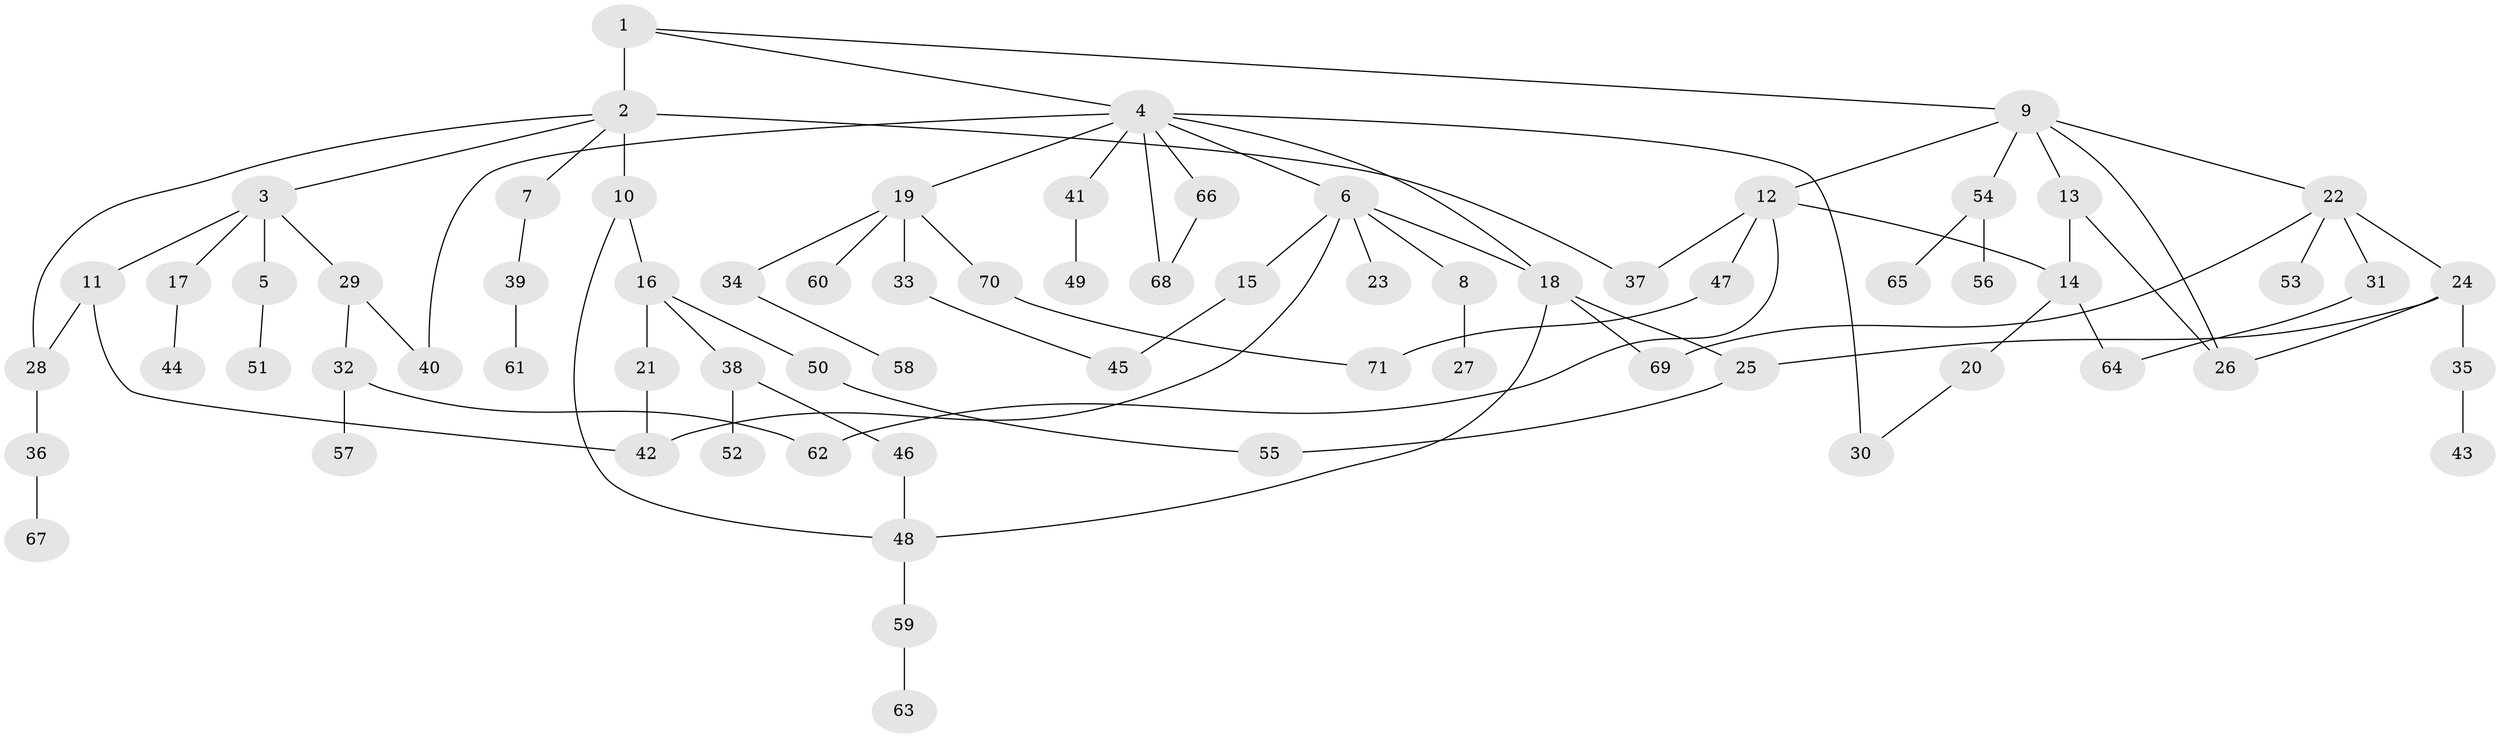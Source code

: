 // original degree distribution, {6: 0.04964539007092199, 5: 0.0425531914893617, 8: 0.0070921985815602835, 2: 0.3333333333333333, 3: 0.15602836879432624, 4: 0.05673758865248227, 1: 0.3546099290780142}
// Generated by graph-tools (version 1.1) at 2025/34/03/09/25 02:34:24]
// undirected, 71 vertices, 90 edges
graph export_dot {
graph [start="1"]
  node [color=gray90,style=filled];
  1;
  2;
  3;
  4;
  5;
  6;
  7;
  8;
  9;
  10;
  11;
  12;
  13;
  14;
  15;
  16;
  17;
  18;
  19;
  20;
  21;
  22;
  23;
  24;
  25;
  26;
  27;
  28;
  29;
  30;
  31;
  32;
  33;
  34;
  35;
  36;
  37;
  38;
  39;
  40;
  41;
  42;
  43;
  44;
  45;
  46;
  47;
  48;
  49;
  50;
  51;
  52;
  53;
  54;
  55;
  56;
  57;
  58;
  59;
  60;
  61;
  62;
  63;
  64;
  65;
  66;
  67;
  68;
  69;
  70;
  71;
  1 -- 2 [weight=3.0];
  1 -- 4 [weight=1.0];
  1 -- 9 [weight=1.0];
  2 -- 3 [weight=1.0];
  2 -- 7 [weight=1.0];
  2 -- 10 [weight=1.0];
  2 -- 28 [weight=1.0];
  2 -- 37 [weight=1.0];
  3 -- 5 [weight=1.0];
  3 -- 11 [weight=2.0];
  3 -- 17 [weight=1.0];
  3 -- 29 [weight=2.0];
  4 -- 6 [weight=1.0];
  4 -- 18 [weight=1.0];
  4 -- 19 [weight=1.0];
  4 -- 30 [weight=1.0];
  4 -- 40 [weight=1.0];
  4 -- 41 [weight=1.0];
  4 -- 66 [weight=1.0];
  4 -- 68 [weight=1.0];
  5 -- 51 [weight=1.0];
  6 -- 8 [weight=1.0];
  6 -- 15 [weight=1.0];
  6 -- 18 [weight=1.0];
  6 -- 23 [weight=1.0];
  6 -- 42 [weight=1.0];
  7 -- 39 [weight=1.0];
  8 -- 27 [weight=1.0];
  9 -- 12 [weight=1.0];
  9 -- 13 [weight=1.0];
  9 -- 22 [weight=1.0];
  9 -- 26 [weight=1.0];
  9 -- 54 [weight=1.0];
  10 -- 16 [weight=1.0];
  10 -- 48 [weight=1.0];
  11 -- 28 [weight=1.0];
  11 -- 42 [weight=1.0];
  12 -- 14 [weight=1.0];
  12 -- 37 [weight=1.0];
  12 -- 47 [weight=1.0];
  12 -- 62 [weight=1.0];
  13 -- 14 [weight=1.0];
  13 -- 26 [weight=1.0];
  14 -- 20 [weight=1.0];
  14 -- 64 [weight=1.0];
  15 -- 45 [weight=1.0];
  16 -- 21 [weight=2.0];
  16 -- 38 [weight=1.0];
  16 -- 50 [weight=1.0];
  17 -- 44 [weight=2.0];
  18 -- 25 [weight=1.0];
  18 -- 48 [weight=1.0];
  18 -- 69 [weight=1.0];
  19 -- 33 [weight=1.0];
  19 -- 34 [weight=1.0];
  19 -- 60 [weight=1.0];
  19 -- 70 [weight=1.0];
  20 -- 30 [weight=1.0];
  21 -- 42 [weight=2.0];
  22 -- 24 [weight=2.0];
  22 -- 31 [weight=1.0];
  22 -- 53 [weight=1.0];
  22 -- 69 [weight=1.0];
  24 -- 25 [weight=1.0];
  24 -- 26 [weight=1.0];
  24 -- 35 [weight=1.0];
  25 -- 55 [weight=1.0];
  28 -- 36 [weight=1.0];
  29 -- 32 [weight=1.0];
  29 -- 40 [weight=1.0];
  31 -- 64 [weight=1.0];
  32 -- 57 [weight=1.0];
  32 -- 62 [weight=1.0];
  33 -- 45 [weight=1.0];
  34 -- 58 [weight=2.0];
  35 -- 43 [weight=1.0];
  36 -- 67 [weight=2.0];
  38 -- 46 [weight=1.0];
  38 -- 52 [weight=1.0];
  39 -- 61 [weight=1.0];
  41 -- 49 [weight=2.0];
  46 -- 48 [weight=1.0];
  47 -- 71 [weight=1.0];
  48 -- 59 [weight=1.0];
  50 -- 55 [weight=1.0];
  54 -- 56 [weight=1.0];
  54 -- 65 [weight=1.0];
  59 -- 63 [weight=1.0];
  66 -- 68 [weight=1.0];
  70 -- 71 [weight=1.0];
}
